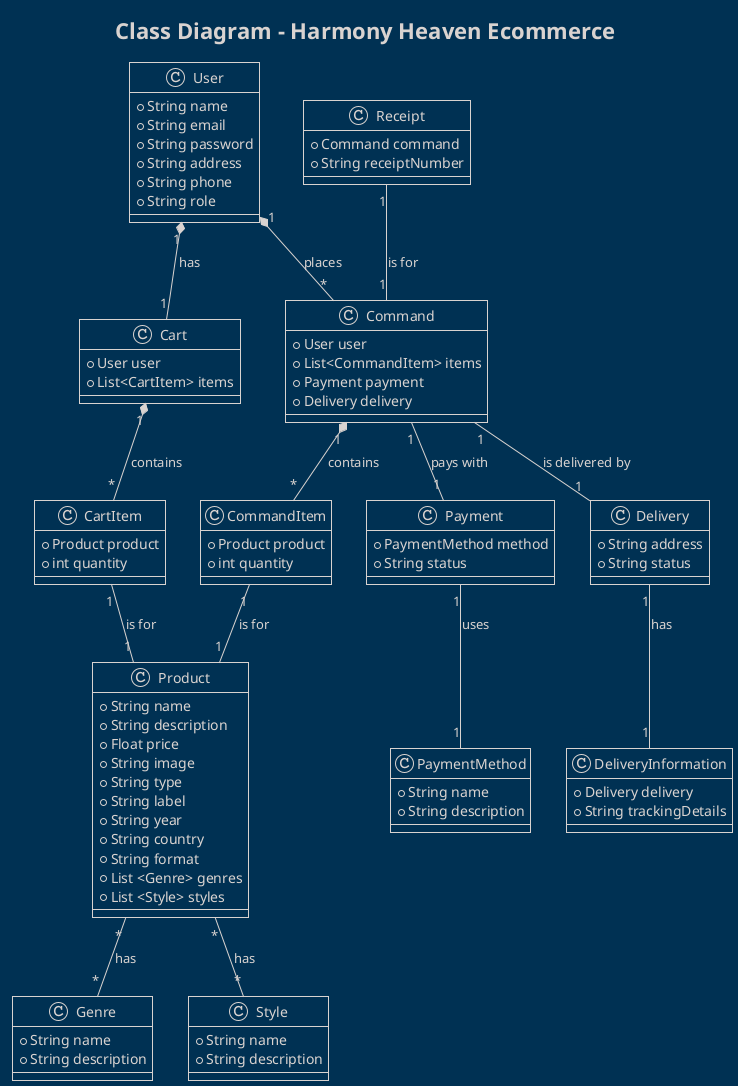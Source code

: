 @startuml class diagram

skin rose
!theme blueprint


title Class Diagram - Harmony Heaven Ecommerce

class User {
    + String name
    + String email
    + String password
    + String address
    + String phone
    + String role
}

class Product {
    + String name
    + String description
    + Float price
    + String image
    + String type
    + String label
    + String year
    + String country
    + String format
    + List <Genre> genres
    + List <Style> styles
}

class Genre {
    + String name
    + String description
}

class Style {
    + String name
    + String description
}

class Cart {
    + User user
    + List<CartItem> items
}

class CartItem {
    + Product product
    + int quantity
}

class Command {
    + User user
    + List<CommandItem> items
    + Payment payment
    + Delivery delivery
}

class CommandItem {
    + Product product
    + int quantity
}

class Receipt {
    + Command command
    + String receiptNumber

}

class PaymentMethod {
    + String name
    + String description
}

class Payment {
    + PaymentMethod method
    + String status
}

class Delivery {
    + String address
    + String status
}

class DeliveryInformation {
    + Delivery delivery
    + String trackingDetails
}

User "1" *-- "1" Cart : has  
'Un utilisateur a un panier (relation un-à-un)

Cart "1" *-- "*" CartItem : contains  
'Un panier peut contenir plusieurs articles (relation un-à-plusieurs)

User "1" *-- "*" Command : places 
'Un utilisateur peut passer plusieurs commandes (relation un-à-plusieurs)

Command "1" *-- "*" CommandItem : contains 
'Une commande peut contenir plusieurs articles (relation un-à-plusieurs)

Command "1" -- "1" Delivery : is delivered by 
'Une commande est livrée par une livraison (relation un-à-un)

Receipt "1" -- "1" Command : is for 
'Un reçu est pour une commande (relation un-à-un)

Command "1" -- "1" Payment : pays with 
'Une commande est payée avec un paiement (relation un-à-un)

Payment "1" -- "1" PaymentMethod : uses  
'Un paiement utilise une méthode de paiement (relation un-à-un)

Delivery "1" -- "1" DeliveryInformation : has  
 'Une livraison a des informations de livraison (relation un-à-un)

CartItem "1" -- "1" Product : is for 
'Un CartItem est pour un Product (relation un-à-un)

CommandItem "1" -- "1" Product : is for 
'Un commandItem est pour un Product (relation un-à-un)

Product "*" -- "*" Genre : has  
'Un produit peut avoir plusieurs genres et un genre peut appartenir à plusieurs produits (relation plusieurs-à-plusieurs)

Product "*" -- "*" Style : has  
'Un produit peut avoir plusieurs styles et un style peut appartenir à plusieurs produits (relation plusieurs-à-plusieurs)
@enduml